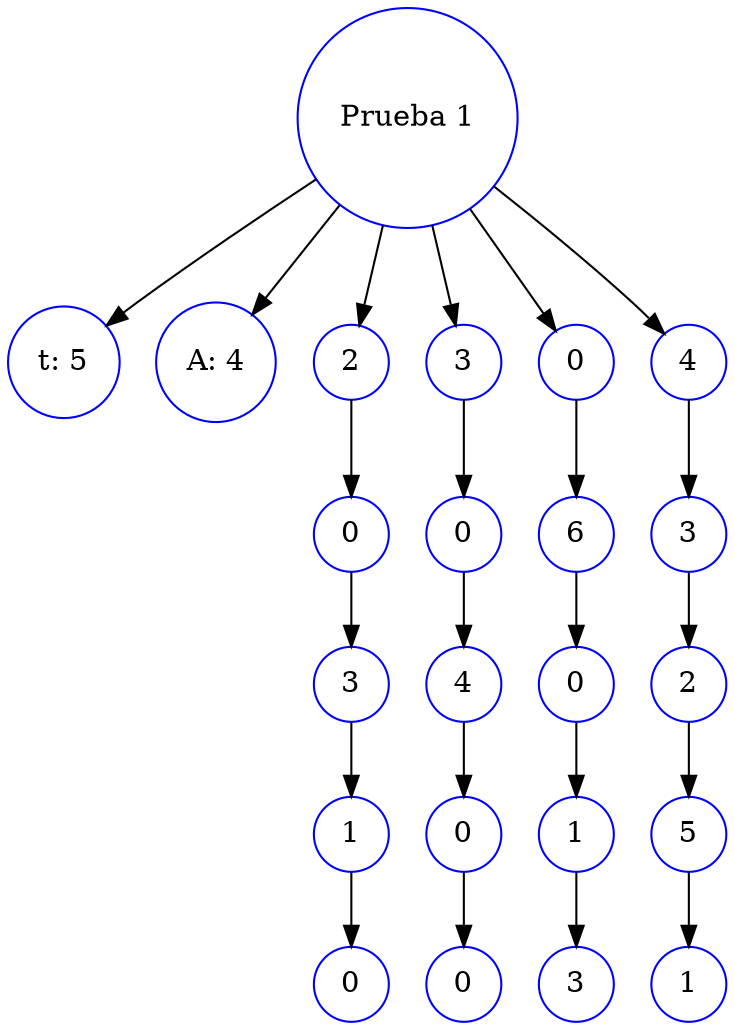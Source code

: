 digraph G {
        rankdir=TB
        node [shape=circle, color=blue]
        node0[label="Prueba 1"]
	node0 -> "t: 5"
	node0 -> "A: 4"
	node11[label="2"]
	node21[label="0"]
	node31[label="3"]
	node41[label="1"]
	node51[label="0"]
	node0 -> node11 -> node21 -> node31 -> node41 -> node51
	node12[label="3"]
	node22[label="0"]
	node32[label="4"]
	node42[label="0"]
	node52[label="0"]
	node0 -> node12 -> node22 -> node32 -> node42 -> node52
	node13[label="0"]
	node23[label="6"]
	node33[label="0"]
	node43[label="1"]
	node53[label="3"]
	node0 -> node13 -> node23 -> node33 -> node43 -> node53
	node14[label="4"]
	node24[label="3"]
	node34[label="2"]
	node44[label="5"]
	node54[label="1"]
	node0 -> node14 -> node24 -> node34 -> node44 -> node54
}